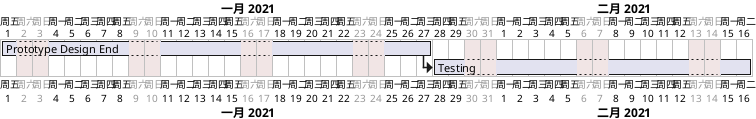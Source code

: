 @startgantt

language zh

Project starts at 2021-01-01
saturday are closed
sunday are closed

[Prototype Design End] lasts 19 days
then [Testing] lasts 14 days
@endgantt